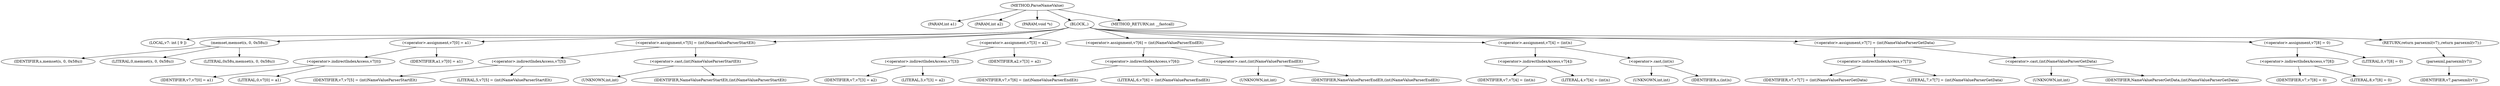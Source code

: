 digraph ParseNameValue {  
"1000102" [label = "(METHOD,ParseNameValue)" ]
"1000103" [label = "(PARAM,int a1)" ]
"1000104" [label = "(PARAM,int a2)" ]
"1000105" [label = "(PARAM,void *s)" ]
"1000106" [label = "(BLOCK,,)" ]
"1000107" [label = "(LOCAL,v7: int [ 9 ])" ]
"1000108" [label = "(memset,memset(s, 0, 0x58u))" ]
"1000109" [label = "(IDENTIFIER,s,memset(s, 0, 0x58u))" ]
"1000110" [label = "(LITERAL,0,memset(s, 0, 0x58u))" ]
"1000111" [label = "(LITERAL,0x58u,memset(s, 0, 0x58u))" ]
"1000112" [label = "(<operator>.assignment,v7[0] = a1)" ]
"1000113" [label = "(<operator>.indirectIndexAccess,v7[0])" ]
"1000114" [label = "(IDENTIFIER,v7,v7[0] = a1)" ]
"1000115" [label = "(LITERAL,0,v7[0] = a1)" ]
"1000116" [label = "(IDENTIFIER,a1,v7[0] = a1)" ]
"1000117" [label = "(<operator>.assignment,v7[5] = (int)NameValueParserStartElt)" ]
"1000118" [label = "(<operator>.indirectIndexAccess,v7[5])" ]
"1000119" [label = "(IDENTIFIER,v7,v7[5] = (int)NameValueParserStartElt)" ]
"1000120" [label = "(LITERAL,5,v7[5] = (int)NameValueParserStartElt)" ]
"1000121" [label = "(<operator>.cast,(int)NameValueParserStartElt)" ]
"1000122" [label = "(UNKNOWN,int,int)" ]
"1000123" [label = "(IDENTIFIER,NameValueParserStartElt,(int)NameValueParserStartElt)" ]
"1000124" [label = "(<operator>.assignment,v7[3] = a2)" ]
"1000125" [label = "(<operator>.indirectIndexAccess,v7[3])" ]
"1000126" [label = "(IDENTIFIER,v7,v7[3] = a2)" ]
"1000127" [label = "(LITERAL,3,v7[3] = a2)" ]
"1000128" [label = "(IDENTIFIER,a2,v7[3] = a2)" ]
"1000129" [label = "(<operator>.assignment,v7[6] = (int)NameValueParserEndElt)" ]
"1000130" [label = "(<operator>.indirectIndexAccess,v7[6])" ]
"1000131" [label = "(IDENTIFIER,v7,v7[6] = (int)NameValueParserEndElt)" ]
"1000132" [label = "(LITERAL,6,v7[6] = (int)NameValueParserEndElt)" ]
"1000133" [label = "(<operator>.cast,(int)NameValueParserEndElt)" ]
"1000134" [label = "(UNKNOWN,int,int)" ]
"1000135" [label = "(IDENTIFIER,NameValueParserEndElt,(int)NameValueParserEndElt)" ]
"1000136" [label = "(<operator>.assignment,v7[4] = (int)s)" ]
"1000137" [label = "(<operator>.indirectIndexAccess,v7[4])" ]
"1000138" [label = "(IDENTIFIER,v7,v7[4] = (int)s)" ]
"1000139" [label = "(LITERAL,4,v7[4] = (int)s)" ]
"1000140" [label = "(<operator>.cast,(int)s)" ]
"1000141" [label = "(UNKNOWN,int,int)" ]
"1000142" [label = "(IDENTIFIER,s,(int)s)" ]
"1000143" [label = "(<operator>.assignment,v7[7] = (int)NameValueParserGetData)" ]
"1000144" [label = "(<operator>.indirectIndexAccess,v7[7])" ]
"1000145" [label = "(IDENTIFIER,v7,v7[7] = (int)NameValueParserGetData)" ]
"1000146" [label = "(LITERAL,7,v7[7] = (int)NameValueParserGetData)" ]
"1000147" [label = "(<operator>.cast,(int)NameValueParserGetData)" ]
"1000148" [label = "(UNKNOWN,int,int)" ]
"1000149" [label = "(IDENTIFIER,NameValueParserGetData,(int)NameValueParserGetData)" ]
"1000150" [label = "(<operator>.assignment,v7[8] = 0)" ]
"1000151" [label = "(<operator>.indirectIndexAccess,v7[8])" ]
"1000152" [label = "(IDENTIFIER,v7,v7[8] = 0)" ]
"1000153" [label = "(LITERAL,8,v7[8] = 0)" ]
"1000154" [label = "(LITERAL,0,v7[8] = 0)" ]
"1000155" [label = "(RETURN,return parsexml(v7);,return parsexml(v7);)" ]
"1000156" [label = "(parsexml,parsexml(v7))" ]
"1000157" [label = "(IDENTIFIER,v7,parsexml(v7))" ]
"1000158" [label = "(METHOD_RETURN,int __fastcall)" ]
  "1000102" -> "1000103" 
  "1000102" -> "1000104" 
  "1000102" -> "1000105" 
  "1000102" -> "1000106" 
  "1000102" -> "1000158" 
  "1000106" -> "1000107" 
  "1000106" -> "1000108" 
  "1000106" -> "1000112" 
  "1000106" -> "1000117" 
  "1000106" -> "1000124" 
  "1000106" -> "1000129" 
  "1000106" -> "1000136" 
  "1000106" -> "1000143" 
  "1000106" -> "1000150" 
  "1000106" -> "1000155" 
  "1000108" -> "1000109" 
  "1000108" -> "1000110" 
  "1000108" -> "1000111" 
  "1000112" -> "1000113" 
  "1000112" -> "1000116" 
  "1000113" -> "1000114" 
  "1000113" -> "1000115" 
  "1000117" -> "1000118" 
  "1000117" -> "1000121" 
  "1000118" -> "1000119" 
  "1000118" -> "1000120" 
  "1000121" -> "1000122" 
  "1000121" -> "1000123" 
  "1000124" -> "1000125" 
  "1000124" -> "1000128" 
  "1000125" -> "1000126" 
  "1000125" -> "1000127" 
  "1000129" -> "1000130" 
  "1000129" -> "1000133" 
  "1000130" -> "1000131" 
  "1000130" -> "1000132" 
  "1000133" -> "1000134" 
  "1000133" -> "1000135" 
  "1000136" -> "1000137" 
  "1000136" -> "1000140" 
  "1000137" -> "1000138" 
  "1000137" -> "1000139" 
  "1000140" -> "1000141" 
  "1000140" -> "1000142" 
  "1000143" -> "1000144" 
  "1000143" -> "1000147" 
  "1000144" -> "1000145" 
  "1000144" -> "1000146" 
  "1000147" -> "1000148" 
  "1000147" -> "1000149" 
  "1000150" -> "1000151" 
  "1000150" -> "1000154" 
  "1000151" -> "1000152" 
  "1000151" -> "1000153" 
  "1000155" -> "1000156" 
  "1000156" -> "1000157" 
}
